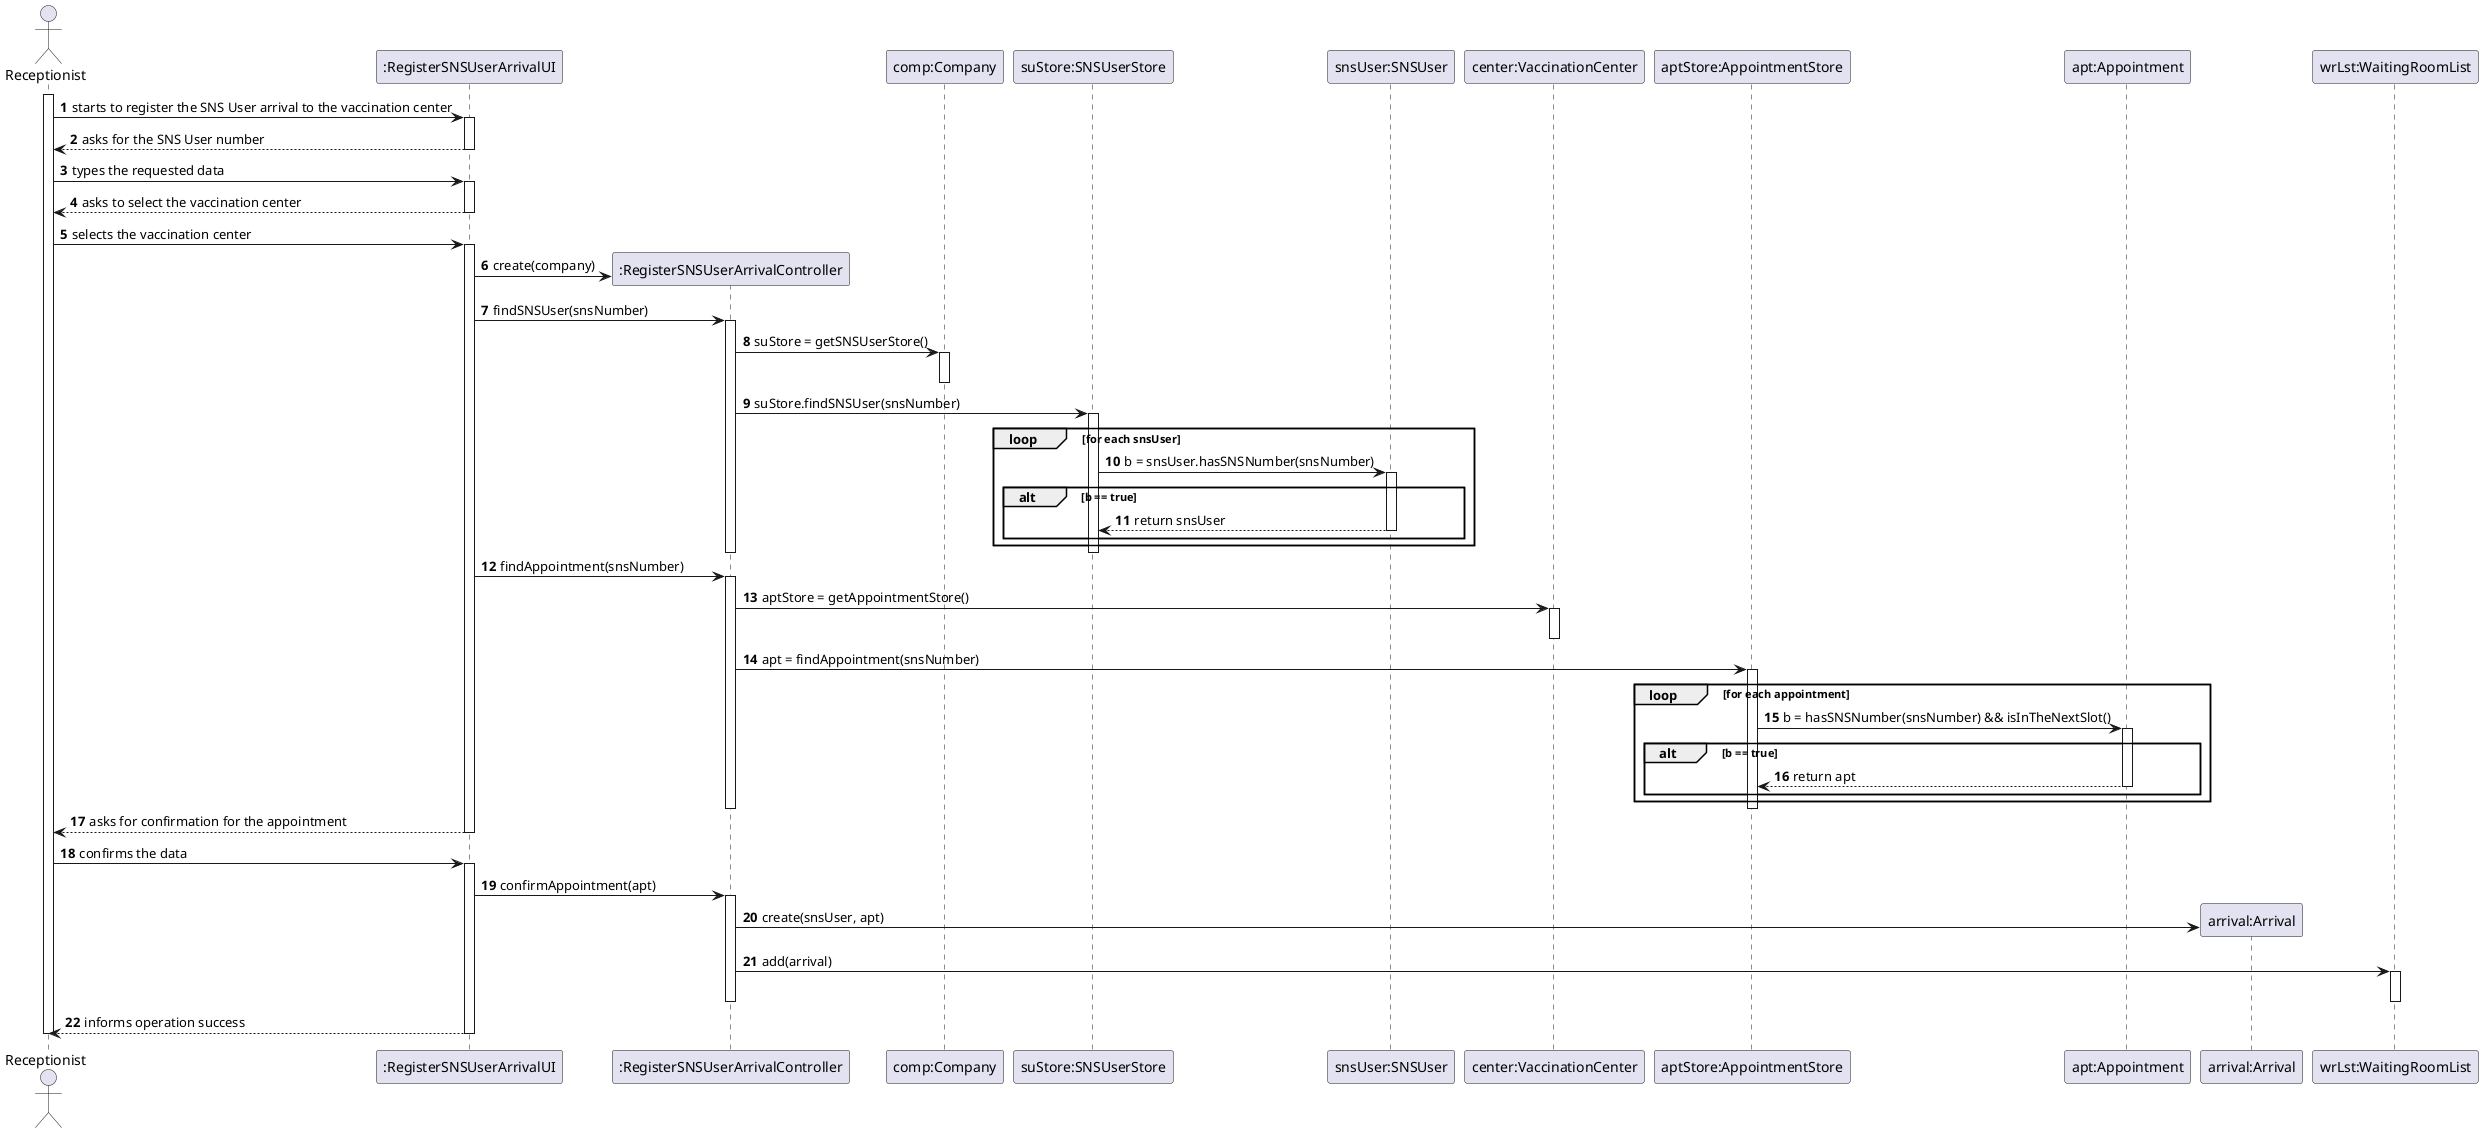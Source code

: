 @startuml
autonumber

actor "Receptionist" as RECEPT

participant ":RegisterSNSUserArrivalUI" as UI
participant ":RegisterSNSUserArrivalController" as CTRL
participant "comp:Company" as COMP
participant "suStore:SNSUserStore" as SUSTORE
participant "snsUser:SNSUser" as SNSUSER
participant "center:VaccinationCenter" as CENTER
participant "aptStore:AppointmentStore" as APTSTORE
participant "apt:Appointment" as APT
participant "arrival:Arrival" as ARRIVAL
participant "wrLst:WaitingRoomList" as WRLST

activate RECEPT
  RECEPT -> UI : starts to register the SNS User arrival to the vaccination center
  activate UI
  
  RECEPT <-- UI : asks for the SNS User number
  deactivate UI

  RECEPT -> UI : types the requested data
  activate UI
  
  RECEPT <-- UI : asks to select the vaccination center
  deactivate UI

  RECEPT -> UI : selects the vaccination center
  activate UI
    
    UI -> CTRL** : create(company)

    UI -> CTRL : findSNSUser(snsNumber)
    activate CTRL

      CTRL -> COMP : suStore = getSNSUserStore()
      activate COMP
      deactivate COMP

      CTRL -> SUSTORE : suStore.findSNSUser(snsNumber)
      activate SUSTORE
        loop for each snsUser
          SUSTORE -> SNSUSER : b = snsUser.hasSNSNumber(snsNumber)
          activate SNSUSER
          alt b == true
            SUSTORE <-- SNSUSER : return snsUser
            deactivate SNSUSER
          end
        end
      deactivate SUSTORE

    deactivate CTRL

    UI -> CTRL : findAppointment(snsNumber)
    activate CTRL

      CTRL -> CENTER : aptStore = getAppointmentStore()
      activate CENTER
      deactivate CENTER

      CTRL -> APTSTORE : apt = findAppointment(snsNumber)
      activate APTSTORE

        loop for each appointment
          APTSTORE -> APT : b = hasSNSNumber(snsNumber) && isInTheNextSlot()
          activate APT
          alt b == true
            APTSTORE <-- APT : return apt
            deactivate APT
          end
        end

      deactivate APTSTORE

    deactivate CTRL
  
  RECEPT <-- UI : asks for confirmation for the appointment
  deactivate UI

  RECEPT -> UI : confirms the data
  activate UI

    UI -> CTRL : confirmAppointment(apt)
    activate CTRL
      CTRL -> ARRIVAL** : create(snsUser, apt)

      CTRL -> WRLST : add(arrival)
      activate WRLST
      deactivate WRLST

    deactivate CTRL

  RECEPT <-- UI : informs operation success
  deactivate UI

deactivate RECEPT

@enduml